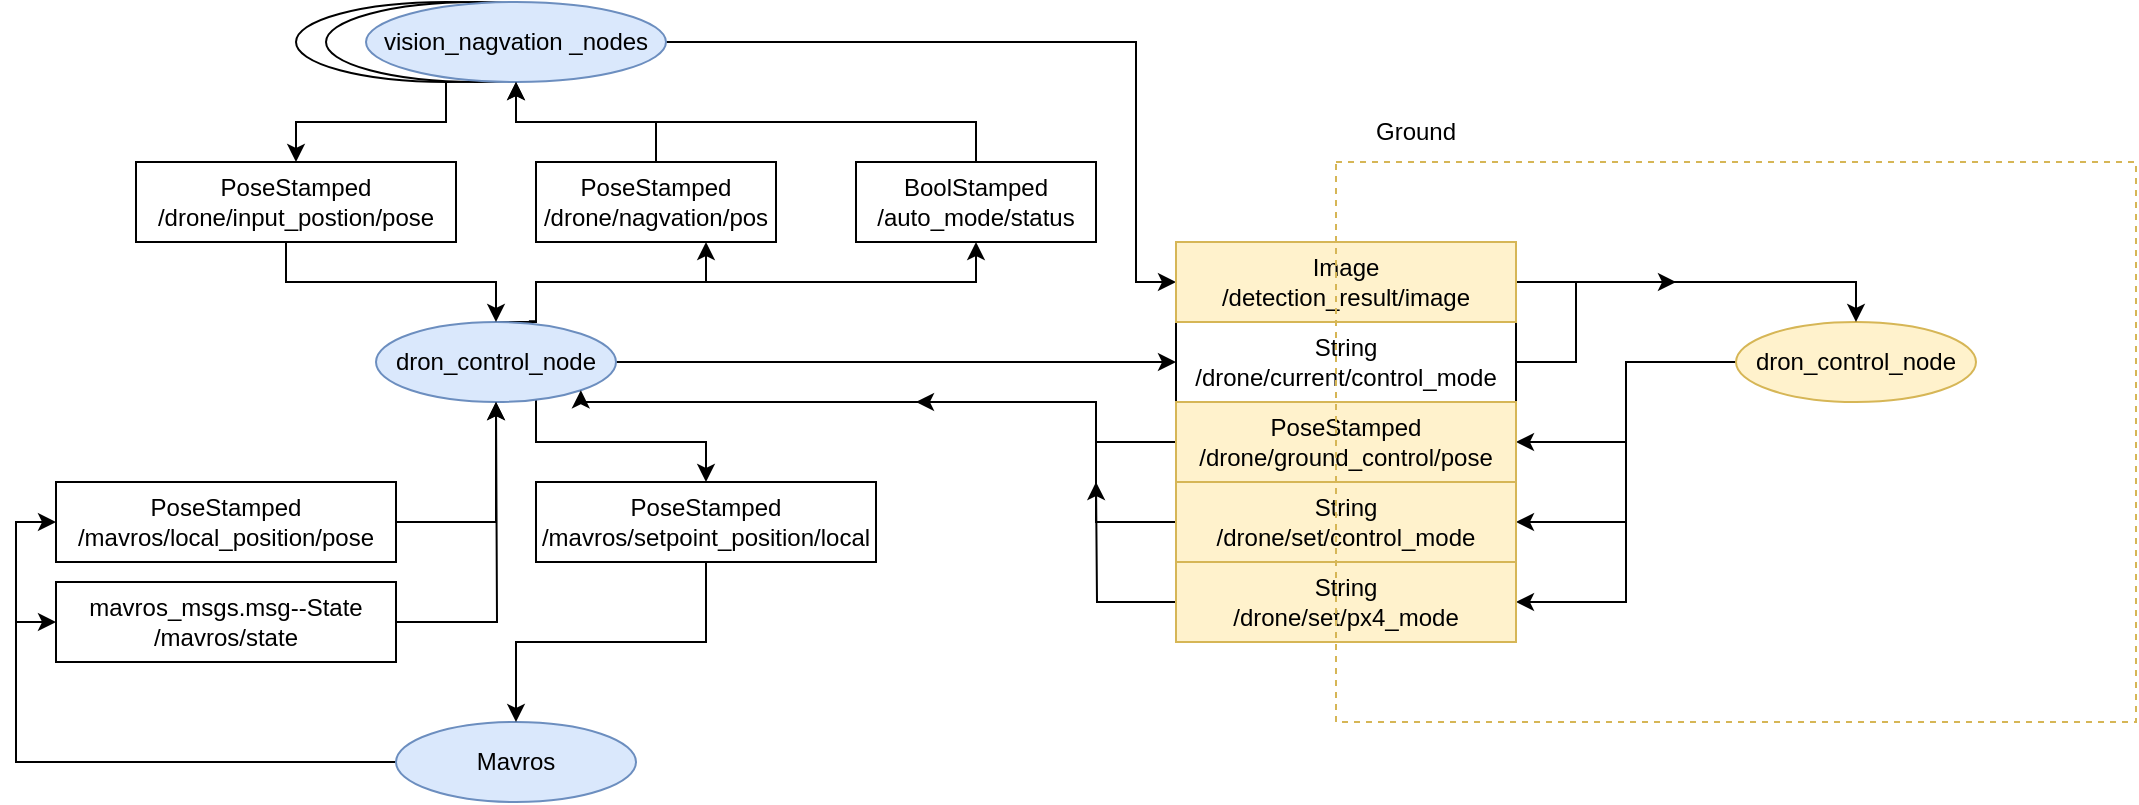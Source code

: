 <mxfile version="17.1.0" type="github"><diagram id="WOGG79sN5us9k257uMXT" name="Page-1"><mxGraphModel dx="2249" dy="737" grid="1" gridSize="10" guides="1" tooltips="1" connect="1" arrows="1" fold="1" page="1" pageScale="1" pageWidth="827" pageHeight="1169" math="0" shadow="0"><root><mxCell id="0"/><mxCell id="1" parent="0"/><mxCell id="4ECodcGFSFOLGPlk0z5e-14" style="edgeStyle=orthogonalEdgeStyle;rounded=0;orthogonalLoop=1;jettySize=auto;html=1;exitX=1;exitY=1;exitDx=0;exitDy=0;" edge="1" parent="1" source="4ECodcGFSFOLGPlk0z5e-2" target="4ECodcGFSFOLGPlk0z5e-13"><mxGeometry relative="1" as="geometry"><Array as="points"><mxPoint x="240" y="274"/><mxPoint x="240" y="300"/><mxPoint x="325" y="300"/></Array></mxGeometry></mxCell><mxCell id="4ECodcGFSFOLGPlk0z5e-21" style="edgeStyle=orthogonalEdgeStyle;rounded=0;orthogonalLoop=1;jettySize=auto;html=1;exitX=0.637;exitY=-0.01;exitDx=0;exitDy=0;exitPerimeter=0;" edge="1" parent="1" source="4ECodcGFSFOLGPlk0z5e-2" target="4ECodcGFSFOLGPlk0z5e-19"><mxGeometry relative="1" as="geometry"><Array as="points"><mxPoint x="240" y="240"/><mxPoint x="240" y="220"/><mxPoint x="325" y="220"/></Array></mxGeometry></mxCell><mxCell id="4ECodcGFSFOLGPlk0z5e-26" style="edgeStyle=orthogonalEdgeStyle;rounded=0;orthogonalLoop=1;jettySize=auto;html=1;exitX=0.5;exitY=0;exitDx=0;exitDy=0;entryX=0.5;entryY=1;entryDx=0;entryDy=0;" edge="1" parent="1" source="4ECodcGFSFOLGPlk0z5e-2" target="4ECodcGFSFOLGPlk0z5e-25"><mxGeometry relative="1" as="geometry"><Array as="points"><mxPoint x="240" y="240"/><mxPoint x="240" y="220"/><mxPoint x="460" y="220"/></Array></mxGeometry></mxCell><mxCell id="4ECodcGFSFOLGPlk0z5e-30" style="edgeStyle=orthogonalEdgeStyle;rounded=0;orthogonalLoop=1;jettySize=auto;html=1;exitX=1;exitY=0.5;exitDx=0;exitDy=0;entryX=0;entryY=0.5;entryDx=0;entryDy=0;" edge="1" parent="1" source="4ECodcGFSFOLGPlk0z5e-2" target="4ECodcGFSFOLGPlk0z5e-29"><mxGeometry relative="1" as="geometry"/></mxCell><mxCell id="4ECodcGFSFOLGPlk0z5e-2" value="&lt;div&gt;dron_control_node&lt;/div&gt;" style="ellipse;whiteSpace=wrap;html=1;fillColor=#dae8fc;strokeColor=#6c8ebf;" vertex="1" parent="1"><mxGeometry x="160" y="240" width="120" height="40" as="geometry"/></mxCell><mxCell id="4ECodcGFSFOLGPlk0z5e-11" style="edgeStyle=orthogonalEdgeStyle;rounded=0;orthogonalLoop=1;jettySize=auto;html=1;exitX=0;exitY=0.5;exitDx=0;exitDy=0;entryX=0;entryY=0.5;entryDx=0;entryDy=0;" edge="1" parent="1" source="4ECodcGFSFOLGPlk0z5e-3" target="4ECodcGFSFOLGPlk0z5e-6"><mxGeometry relative="1" as="geometry"/></mxCell><mxCell id="4ECodcGFSFOLGPlk0z5e-12" style="edgeStyle=orthogonalEdgeStyle;rounded=0;orthogonalLoop=1;jettySize=auto;html=1;exitX=0;exitY=0.5;exitDx=0;exitDy=0;entryX=0;entryY=0.5;entryDx=0;entryDy=0;" edge="1" parent="1" source="4ECodcGFSFOLGPlk0z5e-3" target="4ECodcGFSFOLGPlk0z5e-8"><mxGeometry relative="1" as="geometry"/></mxCell><mxCell id="4ECodcGFSFOLGPlk0z5e-3" value="&lt;div&gt;Mavros&lt;/div&gt;" style="ellipse;whiteSpace=wrap;html=1;fillColor=#dae8fc;strokeColor=#6c8ebf;" vertex="1" parent="1"><mxGeometry x="170" y="440" width="120" height="40" as="geometry"/></mxCell><mxCell id="4ECodcGFSFOLGPlk0z5e-39" style="edgeStyle=orthogonalEdgeStyle;rounded=0;orthogonalLoop=1;jettySize=auto;html=1;exitX=0;exitY=0.5;exitDx=0;exitDy=0;entryX=1;entryY=0.5;entryDx=0;entryDy=0;" edge="1" parent="1" source="4ECodcGFSFOLGPlk0z5e-4" target="4ECodcGFSFOLGPlk0z5e-37"><mxGeometry relative="1" as="geometry"/></mxCell><mxCell id="4ECodcGFSFOLGPlk0z5e-40" style="edgeStyle=orthogonalEdgeStyle;rounded=0;orthogonalLoop=1;jettySize=auto;html=1;exitX=0;exitY=0.5;exitDx=0;exitDy=0;entryX=1;entryY=0.5;entryDx=0;entryDy=0;" edge="1" parent="1" source="4ECodcGFSFOLGPlk0z5e-4" target="4ECodcGFSFOLGPlk0z5e-33"><mxGeometry relative="1" as="geometry"/></mxCell><mxCell id="4ECodcGFSFOLGPlk0z5e-41" style="edgeStyle=orthogonalEdgeStyle;rounded=0;orthogonalLoop=1;jettySize=auto;html=1;exitX=0;exitY=0.5;exitDx=0;exitDy=0;entryX=1;entryY=0.5;entryDx=0;entryDy=0;" edge="1" parent="1" source="4ECodcGFSFOLGPlk0z5e-4" target="4ECodcGFSFOLGPlk0z5e-31"><mxGeometry relative="1" as="geometry"/></mxCell><mxCell id="4ECodcGFSFOLGPlk0z5e-4" value="&lt;div&gt;dron_control_node&lt;/div&gt;" style="ellipse;whiteSpace=wrap;html=1;fillColor=#fff2cc;strokeColor=#d6b656;" vertex="1" parent="1"><mxGeometry x="840" y="240" width="120" height="40" as="geometry"/></mxCell><mxCell id="4ECodcGFSFOLGPlk0z5e-9" style="edgeStyle=orthogonalEdgeStyle;rounded=0;orthogonalLoop=1;jettySize=auto;html=1;exitX=1;exitY=0.5;exitDx=0;exitDy=0;entryX=0.5;entryY=1;entryDx=0;entryDy=0;" edge="1" parent="1" source="4ECodcGFSFOLGPlk0z5e-6" target="4ECodcGFSFOLGPlk0z5e-2"><mxGeometry relative="1" as="geometry"/></mxCell><mxCell id="4ECodcGFSFOLGPlk0z5e-6" value="PoseStamped&lt;br&gt;/mavros/local_position/pose" style="rounded=0;whiteSpace=wrap;html=1;" vertex="1" parent="1"><mxGeometry y="320" width="170" height="40" as="geometry"/></mxCell><mxCell id="4ECodcGFSFOLGPlk0z5e-10" style="edgeStyle=orthogonalEdgeStyle;rounded=0;orthogonalLoop=1;jettySize=auto;html=1;exitX=1;exitY=0.5;exitDx=0;exitDy=0;" edge="1" parent="1" source="4ECodcGFSFOLGPlk0z5e-8"><mxGeometry relative="1" as="geometry"><mxPoint x="220" y="280" as="targetPoint"/></mxGeometry></mxCell><mxCell id="4ECodcGFSFOLGPlk0z5e-8" value="mavros_msgs.msg--State&lt;br&gt;/mavros/state" style="rounded=0;whiteSpace=wrap;html=1;" vertex="1" parent="1"><mxGeometry y="370" width="170" height="40" as="geometry"/></mxCell><mxCell id="4ECodcGFSFOLGPlk0z5e-15" style="edgeStyle=orthogonalEdgeStyle;rounded=0;orthogonalLoop=1;jettySize=auto;html=1;exitX=0.5;exitY=1;exitDx=0;exitDy=0;" edge="1" parent="1" source="4ECodcGFSFOLGPlk0z5e-13" target="4ECodcGFSFOLGPlk0z5e-3"><mxGeometry relative="1" as="geometry"/></mxCell><mxCell id="4ECodcGFSFOLGPlk0z5e-13" value="PoseStamped&lt;br&gt;/mavros/setpoint_position/local" style="rounded=0;whiteSpace=wrap;html=1;" vertex="1" parent="1"><mxGeometry x="240" y="320" width="170" height="40" as="geometry"/></mxCell><mxCell id="4ECodcGFSFOLGPlk0z5e-23" style="edgeStyle=orthogonalEdgeStyle;rounded=0;orthogonalLoop=1;jettySize=auto;html=1;exitX=0.5;exitY=1;exitDx=0;exitDy=0;" edge="1" parent="1" source="4ECodcGFSFOLGPlk0z5e-16" target="4ECodcGFSFOLGPlk0z5e-20"><mxGeometry relative="1" as="geometry"/></mxCell><mxCell id="4ECodcGFSFOLGPlk0z5e-16" value="" style="ellipse;whiteSpace=wrap;html=1;" vertex="1" parent="1"><mxGeometry x="120" y="80" width="150" height="40" as="geometry"/></mxCell><mxCell id="4ECodcGFSFOLGPlk0z5e-17" value="" style="ellipse;whiteSpace=wrap;html=1;" vertex="1" parent="1"><mxGeometry x="135" y="80" width="150" height="40" as="geometry"/></mxCell><mxCell id="4ECodcGFSFOLGPlk0z5e-44" style="edgeStyle=orthogonalEdgeStyle;rounded=0;orthogonalLoop=1;jettySize=auto;html=1;exitX=1;exitY=0.5;exitDx=0;exitDy=0;entryX=0;entryY=0.5;entryDx=0;entryDy=0;" edge="1" parent="1" source="4ECodcGFSFOLGPlk0z5e-18" target="4ECodcGFSFOLGPlk0z5e-43"><mxGeometry relative="1" as="geometry"><Array as="points"><mxPoint x="540" y="100"/><mxPoint x="540" y="220"/></Array></mxGeometry></mxCell><mxCell id="4ECodcGFSFOLGPlk0z5e-18" value="&lt;div&gt;vision_nagvation&amp;nbsp;_nodes&lt;/div&gt;" style="ellipse;whiteSpace=wrap;html=1;fillColor=#dae8fc;strokeColor=#6c8ebf;" vertex="1" parent="1"><mxGeometry x="155" y="80" width="150" height="40" as="geometry"/></mxCell><mxCell id="4ECodcGFSFOLGPlk0z5e-22" style="edgeStyle=orthogonalEdgeStyle;rounded=0;orthogonalLoop=1;jettySize=auto;html=1;exitX=0.5;exitY=0;exitDx=0;exitDy=0;" edge="1" parent="1" source="4ECodcGFSFOLGPlk0z5e-19" target="4ECodcGFSFOLGPlk0z5e-18"><mxGeometry relative="1" as="geometry"/></mxCell><mxCell id="4ECodcGFSFOLGPlk0z5e-19" value="PoseStamped&lt;br&gt;/drone/nagvation/pos" style="rounded=0;whiteSpace=wrap;html=1;" vertex="1" parent="1"><mxGeometry x="240" y="160" width="120" height="40" as="geometry"/></mxCell><mxCell id="4ECodcGFSFOLGPlk0z5e-24" style="edgeStyle=orthogonalEdgeStyle;rounded=0;orthogonalLoop=1;jettySize=auto;html=1;exitX=0.5;exitY=1;exitDx=0;exitDy=0;entryX=0.5;entryY=0;entryDx=0;entryDy=0;" edge="1" parent="1" source="4ECodcGFSFOLGPlk0z5e-20" target="4ECodcGFSFOLGPlk0z5e-2"><mxGeometry relative="1" as="geometry"><Array as="points"><mxPoint x="115" y="220"/><mxPoint x="220" y="220"/></Array></mxGeometry></mxCell><mxCell id="4ECodcGFSFOLGPlk0z5e-20" value="PoseStamped&lt;br&gt;/drone/input_postion/pose" style="rounded=0;whiteSpace=wrap;html=1;" vertex="1" parent="1"><mxGeometry x="40" y="160" width="160" height="40" as="geometry"/></mxCell><mxCell id="4ECodcGFSFOLGPlk0z5e-28" style="edgeStyle=orthogonalEdgeStyle;rounded=0;orthogonalLoop=1;jettySize=auto;html=1;exitX=0.5;exitY=0;exitDx=0;exitDy=0;entryX=0.5;entryY=1;entryDx=0;entryDy=0;" edge="1" parent="1" source="4ECodcGFSFOLGPlk0z5e-25" target="4ECodcGFSFOLGPlk0z5e-18"><mxGeometry relative="1" as="geometry"/></mxCell><mxCell id="4ECodcGFSFOLGPlk0z5e-25" value="BoolStamped&lt;br&gt;/auto_mode/status" style="rounded=0;whiteSpace=wrap;html=1;" vertex="1" parent="1"><mxGeometry x="400" y="160" width="120" height="40" as="geometry"/></mxCell><mxCell id="4ECodcGFSFOLGPlk0z5e-42" style="edgeStyle=orthogonalEdgeStyle;rounded=0;orthogonalLoop=1;jettySize=auto;html=1;exitX=1;exitY=0.5;exitDx=0;exitDy=0;" edge="1" parent="1" source="4ECodcGFSFOLGPlk0z5e-29"><mxGeometry relative="1" as="geometry"><mxPoint x="810" y="220" as="targetPoint"/><Array as="points"><mxPoint x="760" y="260"/><mxPoint x="760" y="220"/></Array></mxGeometry></mxCell><mxCell id="4ECodcGFSFOLGPlk0z5e-29" value="String&lt;br&gt;/drone/current/control_mode" style="rounded=0;whiteSpace=wrap;html=1;" vertex="1" parent="1"><mxGeometry x="560" y="240" width="170" height="40" as="geometry"/></mxCell><mxCell id="4ECodcGFSFOLGPlk0z5e-36" style="edgeStyle=orthogonalEdgeStyle;rounded=0;orthogonalLoop=1;jettySize=auto;html=1;exitX=0;exitY=0.5;exitDx=0;exitDy=0;" edge="1" parent="1" source="4ECodcGFSFOLGPlk0z5e-31"><mxGeometry relative="1" as="geometry"><mxPoint x="430" y="280" as="targetPoint"/><Array as="points"><mxPoint x="520" y="300"/><mxPoint x="520" y="280"/><mxPoint x="450" y="280"/></Array></mxGeometry></mxCell><mxCell id="4ECodcGFSFOLGPlk0z5e-31" value="PoseStamped&lt;br&gt;/drone/ground_control/pose" style="rounded=0;whiteSpace=wrap;html=1;fillColor=#fff2cc;strokeColor=#d6b656;" vertex="1" parent="1"><mxGeometry x="560" y="280" width="170" height="40" as="geometry"/></mxCell><mxCell id="4ECodcGFSFOLGPlk0z5e-34" style="edgeStyle=orthogonalEdgeStyle;rounded=0;orthogonalLoop=1;jettySize=auto;html=1;exitX=0;exitY=0.5;exitDx=0;exitDy=0;entryX=1;entryY=1;entryDx=0;entryDy=0;" edge="1" parent="1" source="4ECodcGFSFOLGPlk0z5e-33" target="4ECodcGFSFOLGPlk0z5e-2"><mxGeometry relative="1" as="geometry"><mxPoint x="290" y="280" as="targetPoint"/><Array as="points"><mxPoint x="520" y="340"/><mxPoint x="520" y="280"/><mxPoint x="262" y="280"/></Array></mxGeometry></mxCell><mxCell id="4ECodcGFSFOLGPlk0z5e-33" value="String&lt;br&gt;/drone/set/control_mode" style="rounded=0;whiteSpace=wrap;html=1;fillColor=#fff2cc;strokeColor=#d6b656;" vertex="1" parent="1"><mxGeometry x="560" y="320" width="170" height="40" as="geometry"/></mxCell><mxCell id="4ECodcGFSFOLGPlk0z5e-38" style="edgeStyle=orthogonalEdgeStyle;rounded=0;orthogonalLoop=1;jettySize=auto;html=1;exitX=0;exitY=0.5;exitDx=0;exitDy=0;" edge="1" parent="1" source="4ECodcGFSFOLGPlk0z5e-37"><mxGeometry relative="1" as="geometry"><mxPoint x="520" y="320" as="targetPoint"/></mxGeometry></mxCell><mxCell id="4ECodcGFSFOLGPlk0z5e-37" value="String&lt;br&gt;/drone/set/px4_mode" style="rounded=0;whiteSpace=wrap;html=1;fillColor=#fff2cc;strokeColor=#d6b656;" vertex="1" parent="1"><mxGeometry x="560" y="360" width="170" height="40" as="geometry"/></mxCell><mxCell id="4ECodcGFSFOLGPlk0z5e-45" style="edgeStyle=orthogonalEdgeStyle;rounded=0;orthogonalLoop=1;jettySize=auto;html=1;exitX=1;exitY=0.5;exitDx=0;exitDy=0;entryX=0.5;entryY=0;entryDx=0;entryDy=0;" edge="1" parent="1" source="4ECodcGFSFOLGPlk0z5e-43" target="4ECodcGFSFOLGPlk0z5e-4"><mxGeometry relative="1" as="geometry"/></mxCell><mxCell id="4ECodcGFSFOLGPlk0z5e-43" value="Image&lt;br&gt;/detection_result/image" style="rounded=0;whiteSpace=wrap;html=1;fillColor=#fff2cc;strokeColor=#d6b656;" vertex="1" parent="1"><mxGeometry x="560" y="200" width="170" height="40" as="geometry"/></mxCell><mxCell id="4ECodcGFSFOLGPlk0z5e-46" value="" style="rounded=0;whiteSpace=wrap;html=1;fillColor=none;strokeColor=#d6b656;dashed=1;" vertex="1" parent="1"><mxGeometry x="640" y="160" width="400" height="280" as="geometry"/></mxCell><mxCell id="4ECodcGFSFOLGPlk0z5e-47" value="Ground" style="text;html=1;strokeColor=none;fillColor=none;align=center;verticalAlign=middle;whiteSpace=wrap;rounded=0;dashed=1;" vertex="1" parent="1"><mxGeometry x="650" y="130" width="60" height="30" as="geometry"/></mxCell></root></mxGraphModel></diagram></mxfile>